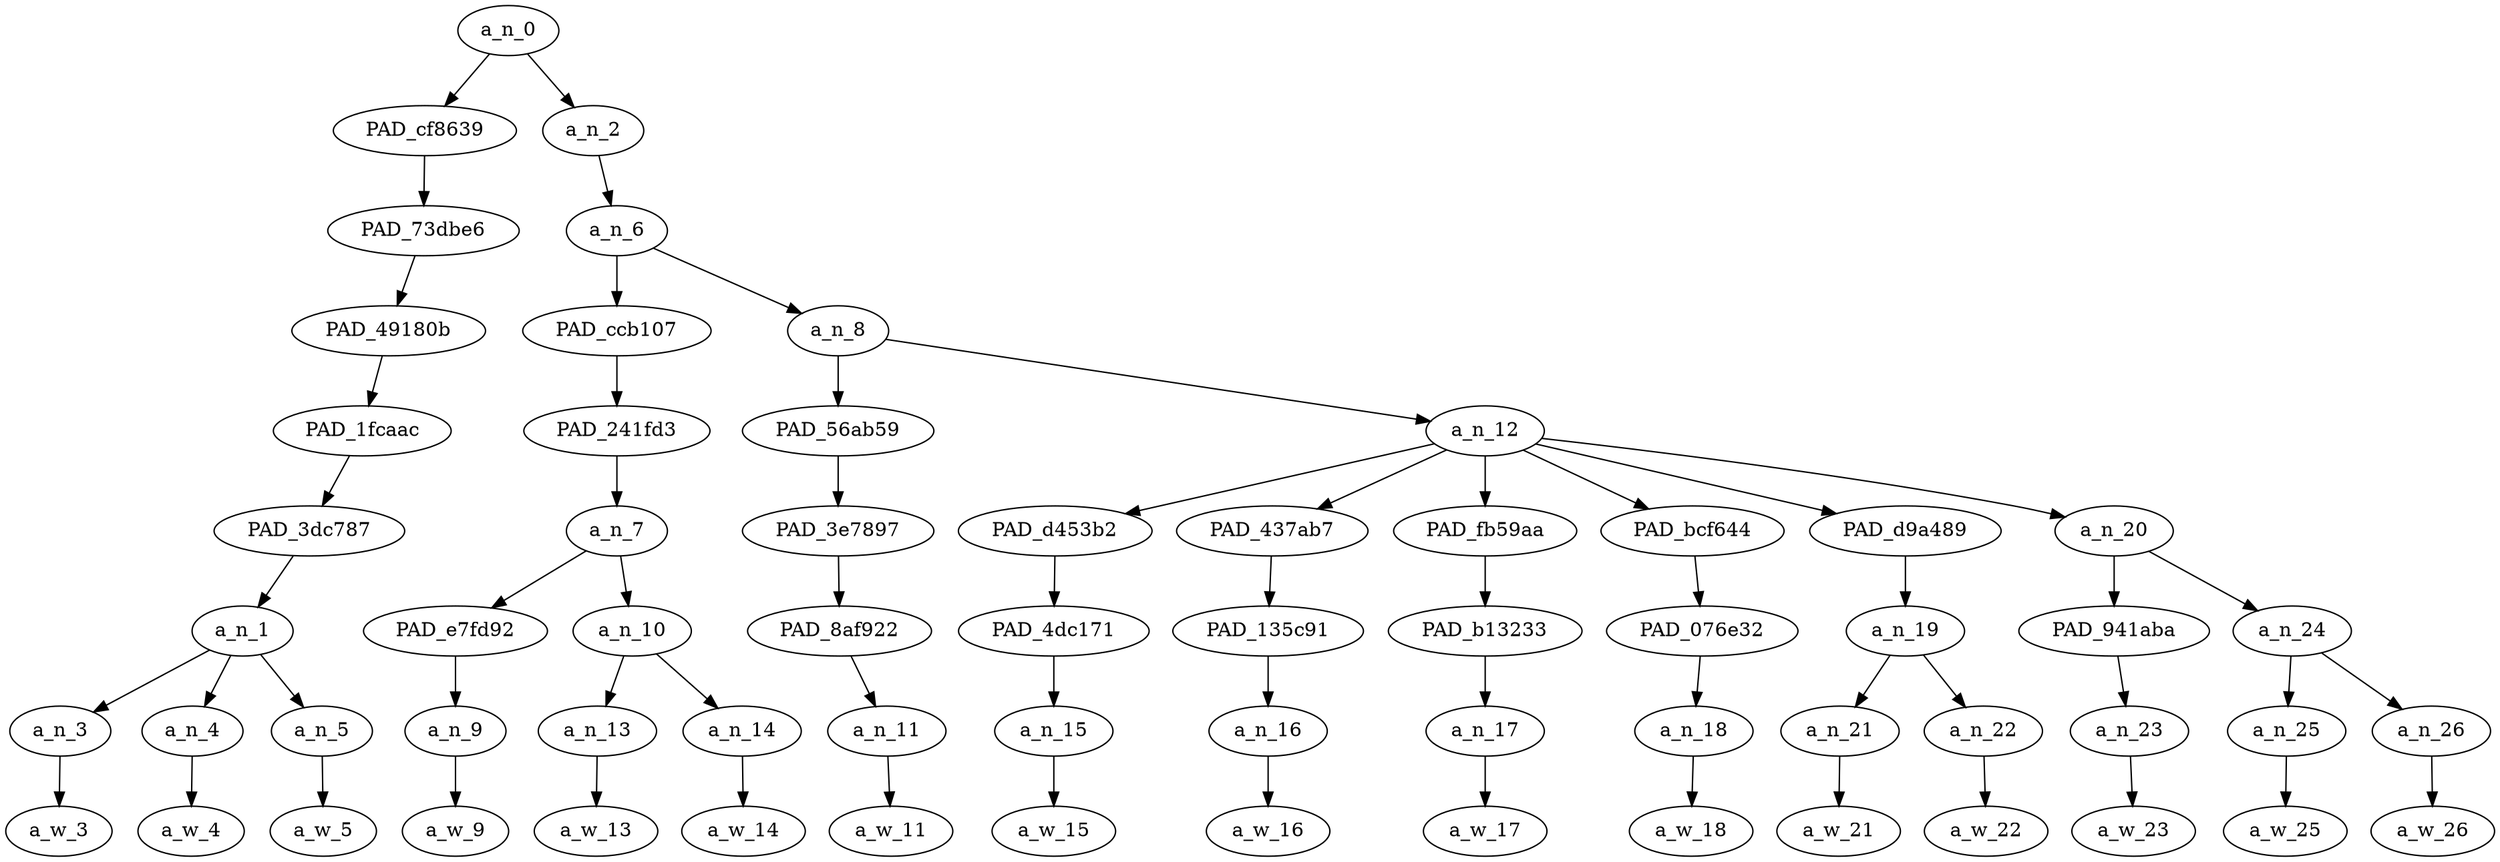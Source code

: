 strict digraph "" {
	a_n_0	[div_dir=1,
		index=0,
		level=8,
		pos="3.421875,8!",
		text_span="[0, 1, 2, 3, 4, 5, 6, 7, 8, 9, 10, 11, 12, 13, 14, 15]",
		value=1.00000005];
	PAD_cf8639	[div_dir=1,
		index=0,
		level=7,
		pos="1.0,7!",
		text_span="[0, 1, 2]",
		value=0.08713329];
	a_n_0 -> PAD_cf8639;
	a_n_2	[div_dir=1,
		index=1,
		level=7,
		pos="5.84375,7!",
		text_span="[3, 4, 5, 6, 7, 8, 9, 10, 11, 12, 13, 14, 15]",
		value=0.91279823];
	a_n_0 -> a_n_2;
	PAD_73dbe6	[div_dir=1,
		index=0,
		level=6,
		pos="1.0,6!",
		text_span="[0, 1, 2]",
		value=0.08713329];
	PAD_cf8639 -> PAD_73dbe6;
	PAD_49180b	[div_dir=1,
		index=0,
		level=5,
		pos="1.0,5!",
		text_span="[0, 1, 2]",
		value=0.08713329];
	PAD_73dbe6 -> PAD_49180b;
	PAD_1fcaac	[div_dir=1,
		index=0,
		level=4,
		pos="1.0,4!",
		text_span="[0, 1, 2]",
		value=0.08713329];
	PAD_49180b -> PAD_1fcaac;
	PAD_3dc787	[div_dir=1,
		index=0,
		level=3,
		pos="1.0,3!",
		text_span="[0, 1, 2]",
		value=0.08713329];
	PAD_1fcaac -> PAD_3dc787;
	a_n_1	[div_dir=1,
		index=0,
		level=2,
		pos="1.0,2!",
		text_span="[0, 1, 2]",
		value=0.08713329];
	PAD_3dc787 -> a_n_1;
	a_n_3	[div_dir=1,
		index=0,
		level=1,
		pos="0.0,1!",
		text_span="[0]",
		value=0.02455789];
	a_n_1 -> a_n_3;
	a_n_4	[div_dir=1,
		index=1,
		level=1,
		pos="1.0,1!",
		text_span="[1]",
		value=0.03058643];
	a_n_1 -> a_n_4;
	a_n_5	[div_dir=-1,
		index=2,
		level=1,
		pos="2.0,1!",
		text_span="[2]",
		value=0.03192558];
	a_n_1 -> a_n_5;
	a_w_3	[div_dir=0,
		index=0,
		level=0,
		pos="0,0!",
		text_span="[0]",
		value=the];
	a_n_3 -> a_w_3;
	a_w_4	[div_dir=0,
		index=1,
		level=0,
		pos="1,0!",
		text_span="[1]",
		value=last];
	a_n_4 -> a_w_4;
	a_w_5	[div_dir=0,
		index=2,
		level=0,
		pos="2,0!",
		text_span="[2]",
		value=thing];
	a_n_5 -> a_w_5;
	a_n_6	[div_dir=1,
		index=1,
		level=6,
		pos="5.84375,6!",
		text_span="[3, 4, 5, 6, 7, 8, 9, 10, 11, 12, 13, 14, 15]",
		value=0.91275194];
	a_n_2 -> a_n_6;
	PAD_ccb107	[div_dir=1,
		index=1,
		level=5,
		pos="3.75,5!",
		text_span="[3, 4, 5]",
		value=0.08829170];
	a_n_6 -> PAD_ccb107;
	a_n_8	[div_dir=1,
		index=2,
		level=5,
		pos="7.9375,5!",
		text_span="[6, 7, 8, 9, 10, 11, 12, 13, 14, 15]",
		value=0.82441396];
	a_n_6 -> a_n_8;
	PAD_241fd3	[div_dir=1,
		index=1,
		level=4,
		pos="3.75,4!",
		text_span="[3, 4, 5]",
		value=0.08829170];
	PAD_ccb107 -> PAD_241fd3;
	a_n_7	[div_dir=1,
		index=1,
		level=3,
		pos="3.75,3!",
		text_span="[3, 4, 5]",
		value=0.08829170];
	PAD_241fd3 -> a_n_7;
	PAD_e7fd92	[div_dir=-1,
		index=1,
		level=2,
		pos="3.0,2!",
		text_span="[3]",
		value=0.02893332];
	a_n_7 -> PAD_e7fd92;
	a_n_10	[div_dir=1,
		index=2,
		level=2,
		pos="4.5,2!",
		text_span="[4, 5]",
		value=0.05932299];
	a_n_7 -> a_n_10;
	a_n_9	[div_dir=-1,
		index=3,
		level=1,
		pos="3.0,1!",
		text_span="[3]",
		value=0.02893332];
	PAD_e7fd92 -> a_n_9;
	a_w_9	[div_dir=0,
		index=3,
		level=0,
		pos="3,0!",
		text_span="[3]",
		value=i];
	a_n_9 -> a_w_9;
	a_n_13	[div_dir=1,
		index=4,
		level=1,
		pos="4.0,1!",
		text_span="[4]",
		value=0.03690380];
	a_n_10 -> a_n_13;
	a_n_14	[div_dir=1,
		index=5,
		level=1,
		pos="5.0,1!",
		text_span="[5]",
		value=0.02231777];
	a_n_10 -> a_n_14;
	a_w_13	[div_dir=0,
		index=4,
		level=0,
		pos="4,0!",
		text_span="[4]",
		value=wanna];
	a_n_13 -> a_w_13;
	a_w_14	[div_dir=0,
		index=5,
		level=0,
		pos="5,0!",
		text_span="[5]",
		value=do];
	a_n_14 -> a_w_14;
	PAD_56ab59	[div_dir=-1,
		index=2,
		level=4,
		pos="6.0,4!",
		text_span="[6]",
		value=0.02896722];
	a_n_8 -> PAD_56ab59;
	a_n_12	[div_dir=1,
		index=3,
		level=4,
		pos="9.875,4!",
		text_span="[7, 8, 9, 10, 11, 12, 13, 14, 15]",
		value=0.79541307];
	a_n_8 -> a_n_12;
	PAD_3e7897	[div_dir=-1,
		index=2,
		level=3,
		pos="6.0,3!",
		text_span="[6]",
		value=0.02896722];
	PAD_56ab59 -> PAD_3e7897;
	PAD_8af922	[div_dir=-1,
		index=3,
		level=2,
		pos="6.0,2!",
		text_span="[6]",
		value=0.02896722];
	PAD_3e7897 -> PAD_8af922;
	a_n_11	[div_dir=-1,
		index=6,
		level=1,
		pos="6.0,1!",
		text_span="[6]",
		value=0.02896722];
	PAD_8af922 -> a_n_11;
	a_w_11	[div_dir=0,
		index=6,
		level=0,
		pos="6,0!",
		text_span="[6]",
		value=is];
	a_n_11 -> a_w_11;
	PAD_d453b2	[div_dir=-1,
		index=3,
		level=3,
		pos="7.0,3!",
		text_span="[7]",
		value=0.03028380];
	a_n_12 -> PAD_d453b2;
	PAD_437ab7	[div_dir=-1,
		index=4,
		level=3,
		pos="8.0,3!",
		text_span="[8]",
		value=0.03503133];
	a_n_12 -> PAD_437ab7;
	PAD_fb59aa	[div_dir=-1,
		index=5,
		level=3,
		pos="9.0,3!",
		text_span="[9]",
		value=0.04767828];
	a_n_12 -> PAD_fb59aa;
	PAD_bcf644	[div_dir=1,
		index=6,
		level=3,
		pos="10.0,3!",
		text_span="[10]",
		value=0.06141839];
	a_n_12 -> PAD_bcf644;
	PAD_d9a489	[div_dir=1,
		index=7,
		level=3,
		pos="11.5,3!",
		text_span="[11, 12]",
		value=0.45641182];
	a_n_12 -> PAD_d9a489;
	a_n_20	[div_dir=-1,
		index=8,
		level=3,
		pos="13.75,3!",
		text_span="[13, 14, 15]",
		value=0.16451352];
	a_n_12 -> a_n_20;
	PAD_4dc171	[div_dir=-1,
		index=4,
		level=2,
		pos="7.0,2!",
		text_span="[7]",
		value=0.03028380];
	PAD_d453b2 -> PAD_4dc171;
	a_n_15	[div_dir=-1,
		index=7,
		level=1,
		pos="7.0,1!",
		text_span="[7]",
		value=0.03028380];
	PAD_4dc171 -> a_n_15;
	a_w_15	[div_dir=0,
		index=7,
		level=0,
		pos="7,0!",
		text_span="[7]",
		value=get];
	a_n_15 -> a_w_15;
	PAD_135c91	[div_dir=-1,
		index=5,
		level=2,
		pos="8.0,2!",
		text_span="[8]",
		value=0.03503133];
	PAD_437ab7 -> PAD_135c91;
	a_n_16	[div_dir=-1,
		index=8,
		level=1,
		pos="8.0,1!",
		text_span="[8]",
		value=0.03503133];
	PAD_135c91 -> a_n_16;
	a_w_16	[div_dir=0,
		index=8,
		level=0,
		pos="8,0!",
		text_span="[8]",
		value=off];
	a_n_16 -> a_w_16;
	PAD_b13233	[div_dir=-1,
		index=6,
		level=2,
		pos="9.0,2!",
		text_span="[9]",
		value=0.04767828];
	PAD_fb59aa -> PAD_b13233;
	a_n_17	[div_dir=-1,
		index=9,
		level=1,
		pos="9.0,1!",
		text_span="[9]",
		value=0.04767828];
	PAD_b13233 -> a_n_17;
	a_w_17	[div_dir=0,
		index=9,
		level=0,
		pos="9,0!",
		text_span="[9]",
		value=work];
	a_n_17 -> a_w_17;
	PAD_076e32	[div_dir=1,
		index=7,
		level=2,
		pos="10.0,2!",
		text_span="[10]",
		value=0.06141839];
	PAD_bcf644 -> PAD_076e32;
	a_n_18	[div_dir=1,
		index=10,
		level=1,
		pos="10.0,1!",
		text_span="[10]",
		value=0.06141839];
	PAD_076e32 -> a_n_18;
	a_w_18	[div_dir=0,
		index=10,
		level=0,
		pos="10,0!",
		text_span="[10]",
		value=too];
	a_n_18 -> a_w_18;
	a_n_19	[div_dir=1,
		index=8,
		level=2,
		pos="11.5,2!",
		text_span="[11, 12]",
		value=0.45641182];
	PAD_d9a489 -> a_n_19;
	a_n_21	[div_dir=-1,
		index=11,
		level=1,
		pos="11.0,1!",
		text_span="[11]",
		value=0.07179388];
	a_n_19 -> a_n_21;
	a_n_22	[div_dir=1,
		index=12,
		level=1,
		pos="12.0,1!",
		text_span="[12]",
		value=0.38447165];
	a_n_19 -> a_n_22;
	a_w_21	[div_dir=0,
		index=11,
		level=0,
		pos="11,0!",
		text_span="[11]",
		value=a];
	a_n_21 -> a_w_21;
	a_w_22	[div_dir=0,
		index=12,
		level=0,
		pos="12,0!",
		text_span="[12]",
		value=nigga];
	a_n_22 -> a_w_22;
	PAD_941aba	[div_dir=1,
		index=9,
		level=2,
		pos="13.0,2!",
		text_span="[13]",
		value=0.06321738];
	a_n_20 -> PAD_941aba;
	a_n_24	[div_dir=-1,
		index=10,
		level=2,
		pos="14.5,2!",
		text_span="[14, 15]",
		value=0.10114720];
	a_n_20 -> a_n_24;
	a_n_23	[div_dir=1,
		index=13,
		level=1,
		pos="13.0,1!",
		text_span="[13]",
		value=0.06321738];
	PAD_941aba -> a_n_23;
	a_w_23	[div_dir=0,
		index=13,
		level=0,
		pos="13,0!",
		text_span="[13]",
		value=with];
	a_n_23 -> a_w_23;
	a_n_25	[div_dir=-1,
		index=14,
		level=1,
		pos="14.0,1!",
		text_span="[14]",
		value=0.04464774];
	a_n_24 -> a_n_25;
	a_n_26	[div_dir=-1,
		index=15,
		level=1,
		pos="15.0,1!",
		text_span="[15]",
		value=0.05624599];
	a_n_24 -> a_n_26;
	a_w_25	[div_dir=0,
		index=14,
		level=0,
		pos="14,0!",
		text_span="[14]",
		value=a1];
	a_n_25 -> a_w_25;
	a_w_26	[div_dir=0,
		index=15,
		level=0,
		pos="15,0!",
		text_span="[15]",
		value=attitude];
	a_n_26 -> a_w_26;
}
